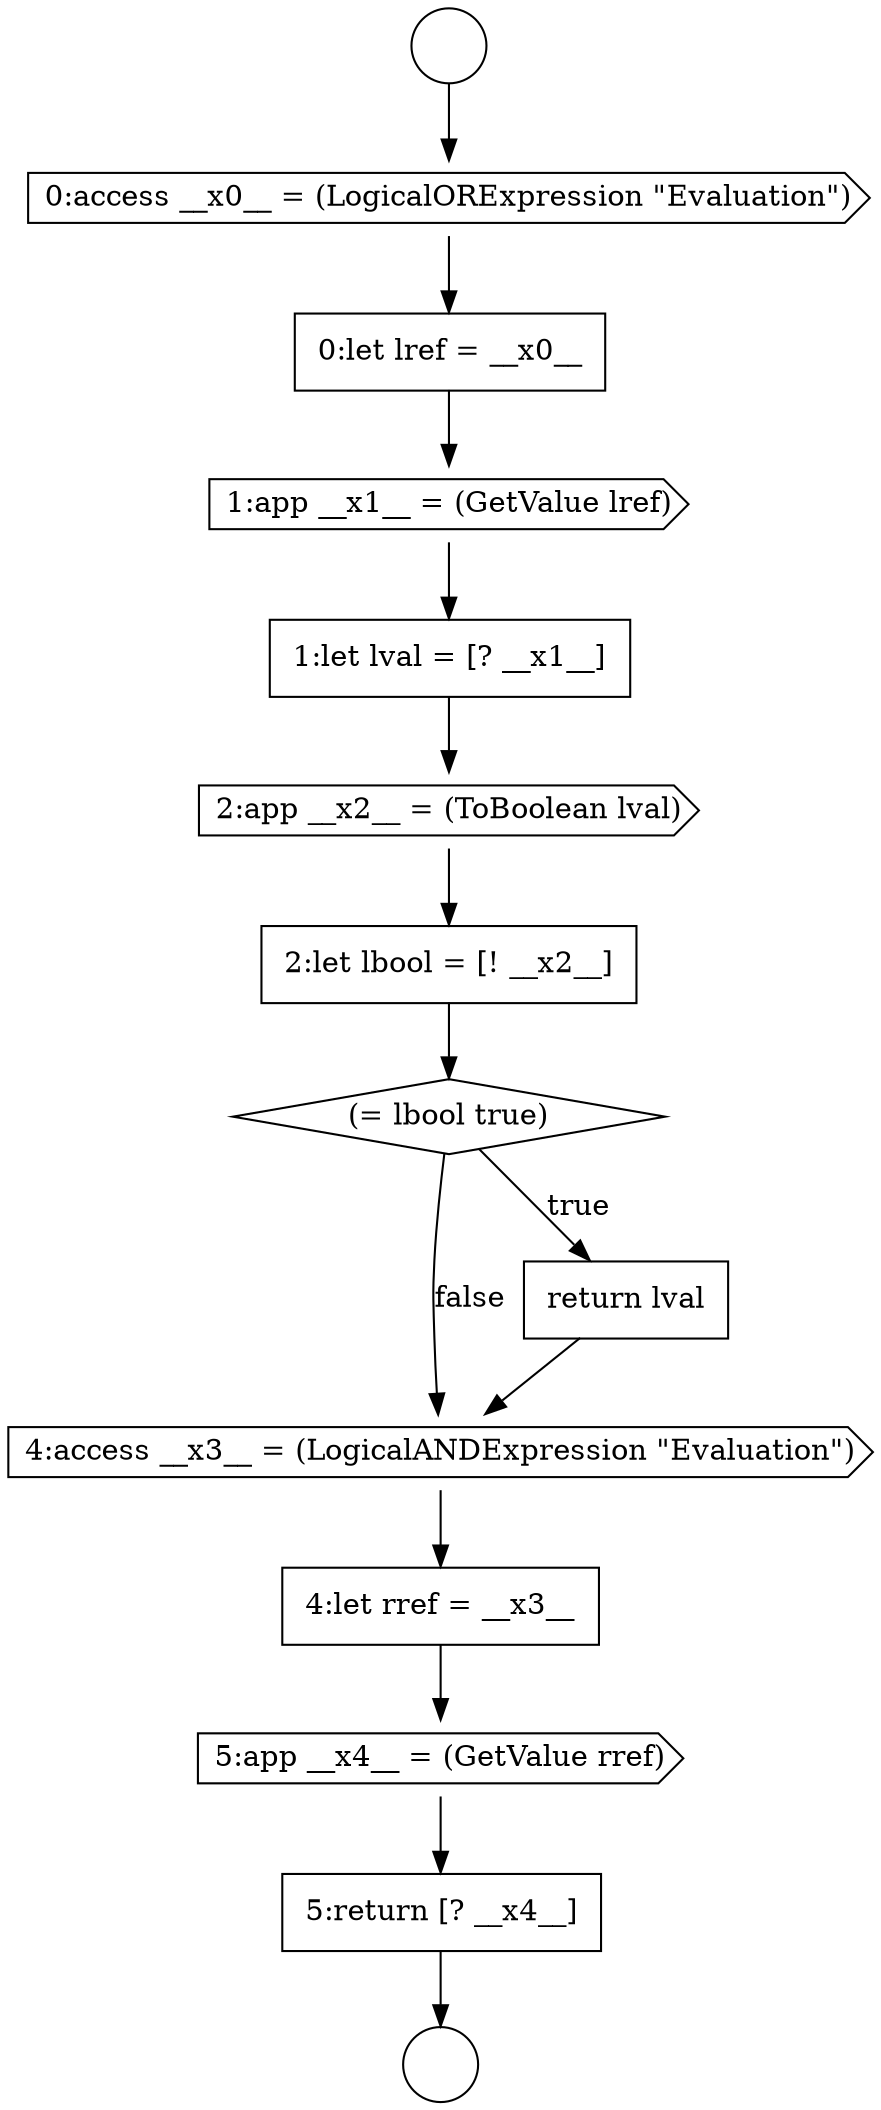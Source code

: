 digraph {
  node5644 [shape=none, margin=0, label=<<font color="black">
    <table border="0" cellborder="1" cellspacing="0" cellpadding="10">
      <tr><td align="left">1:let lval = [? __x1__]</td></tr>
    </table>
  </font>> color="black" fillcolor="white" style=filled]
  node5640 [shape=circle label=" " color="black" fillcolor="white" style=filled]
  node5650 [shape=none, margin=0, label=<<font color="black">
    <table border="0" cellborder="1" cellspacing="0" cellpadding="10">
      <tr><td align="left">4:let rref = __x3__</td></tr>
    </table>
  </font>> color="black" fillcolor="white" style=filled]
  node5651 [shape=cds, label=<<font color="black">5:app __x4__ = (GetValue rref)</font>> color="black" fillcolor="white" style=filled]
  node5639 [shape=circle label=" " color="black" fillcolor="white" style=filled]
  node5647 [shape=diamond, label=<<font color="black">(= lbool true)</font>> color="black" fillcolor="white" style=filled]
  node5652 [shape=none, margin=0, label=<<font color="black">
    <table border="0" cellborder="1" cellspacing="0" cellpadding="10">
      <tr><td align="left">5:return [? __x4__]</td></tr>
    </table>
  </font>> color="black" fillcolor="white" style=filled]
  node5642 [shape=none, margin=0, label=<<font color="black">
    <table border="0" cellborder="1" cellspacing="0" cellpadding="10">
      <tr><td align="left">0:let lref = __x0__</td></tr>
    </table>
  </font>> color="black" fillcolor="white" style=filled]
  node5645 [shape=cds, label=<<font color="black">2:app __x2__ = (ToBoolean lval)</font>> color="black" fillcolor="white" style=filled]
  node5649 [shape=cds, label=<<font color="black">4:access __x3__ = (LogicalANDExpression &quot;Evaluation&quot;)</font>> color="black" fillcolor="white" style=filled]
  node5643 [shape=cds, label=<<font color="black">1:app __x1__ = (GetValue lref)</font>> color="black" fillcolor="white" style=filled]
  node5648 [shape=none, margin=0, label=<<font color="black">
    <table border="0" cellborder="1" cellspacing="0" cellpadding="10">
      <tr><td align="left">return lval</td></tr>
    </table>
  </font>> color="black" fillcolor="white" style=filled]
  node5641 [shape=cds, label=<<font color="black">0:access __x0__ = (LogicalORExpression &quot;Evaluation&quot;)</font>> color="black" fillcolor="white" style=filled]
  node5646 [shape=none, margin=0, label=<<font color="black">
    <table border="0" cellborder="1" cellspacing="0" cellpadding="10">
      <tr><td align="left">2:let lbool = [! __x2__]</td></tr>
    </table>
  </font>> color="black" fillcolor="white" style=filled]
  node5650 -> node5651 [ color="black"]
  node5647 -> node5648 [label=<<font color="black">true</font>> color="black"]
  node5647 -> node5649 [label=<<font color="black">false</font>> color="black"]
  node5652 -> node5640 [ color="black"]
  node5642 -> node5643 [ color="black"]
  node5643 -> node5644 [ color="black"]
  node5644 -> node5645 [ color="black"]
  node5641 -> node5642 [ color="black"]
  node5645 -> node5646 [ color="black"]
  node5649 -> node5650 [ color="black"]
  node5639 -> node5641 [ color="black"]
  node5648 -> node5649 [ color="black"]
  node5651 -> node5652 [ color="black"]
  node5646 -> node5647 [ color="black"]
}
